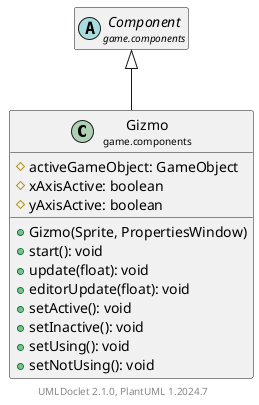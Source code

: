 @startuml
    set namespaceSeparator none
    hide empty fields
    hide empty methods

    class "<size:14>Gizmo\n<size:10>game.components" as game.components.Gizmo [[Gizmo.html]] {
        #activeGameObject: GameObject
        #xAxisActive: boolean
        #yAxisActive: boolean
        +Gizmo(Sprite, PropertiesWindow)
        +start(): void
        +update(float): void
        +editorUpdate(float): void
        +setActive(): void
        +setInactive(): void
        +setUsing(): void
        +setNotUsing(): void
    }

    abstract class "<size:14>Component\n<size:10>game.components" as game.components.Component [[Component.html]]

    game.components.Component <|-- game.components.Gizmo

    center footer UMLDoclet 2.1.0, PlantUML %version()
@enduml
